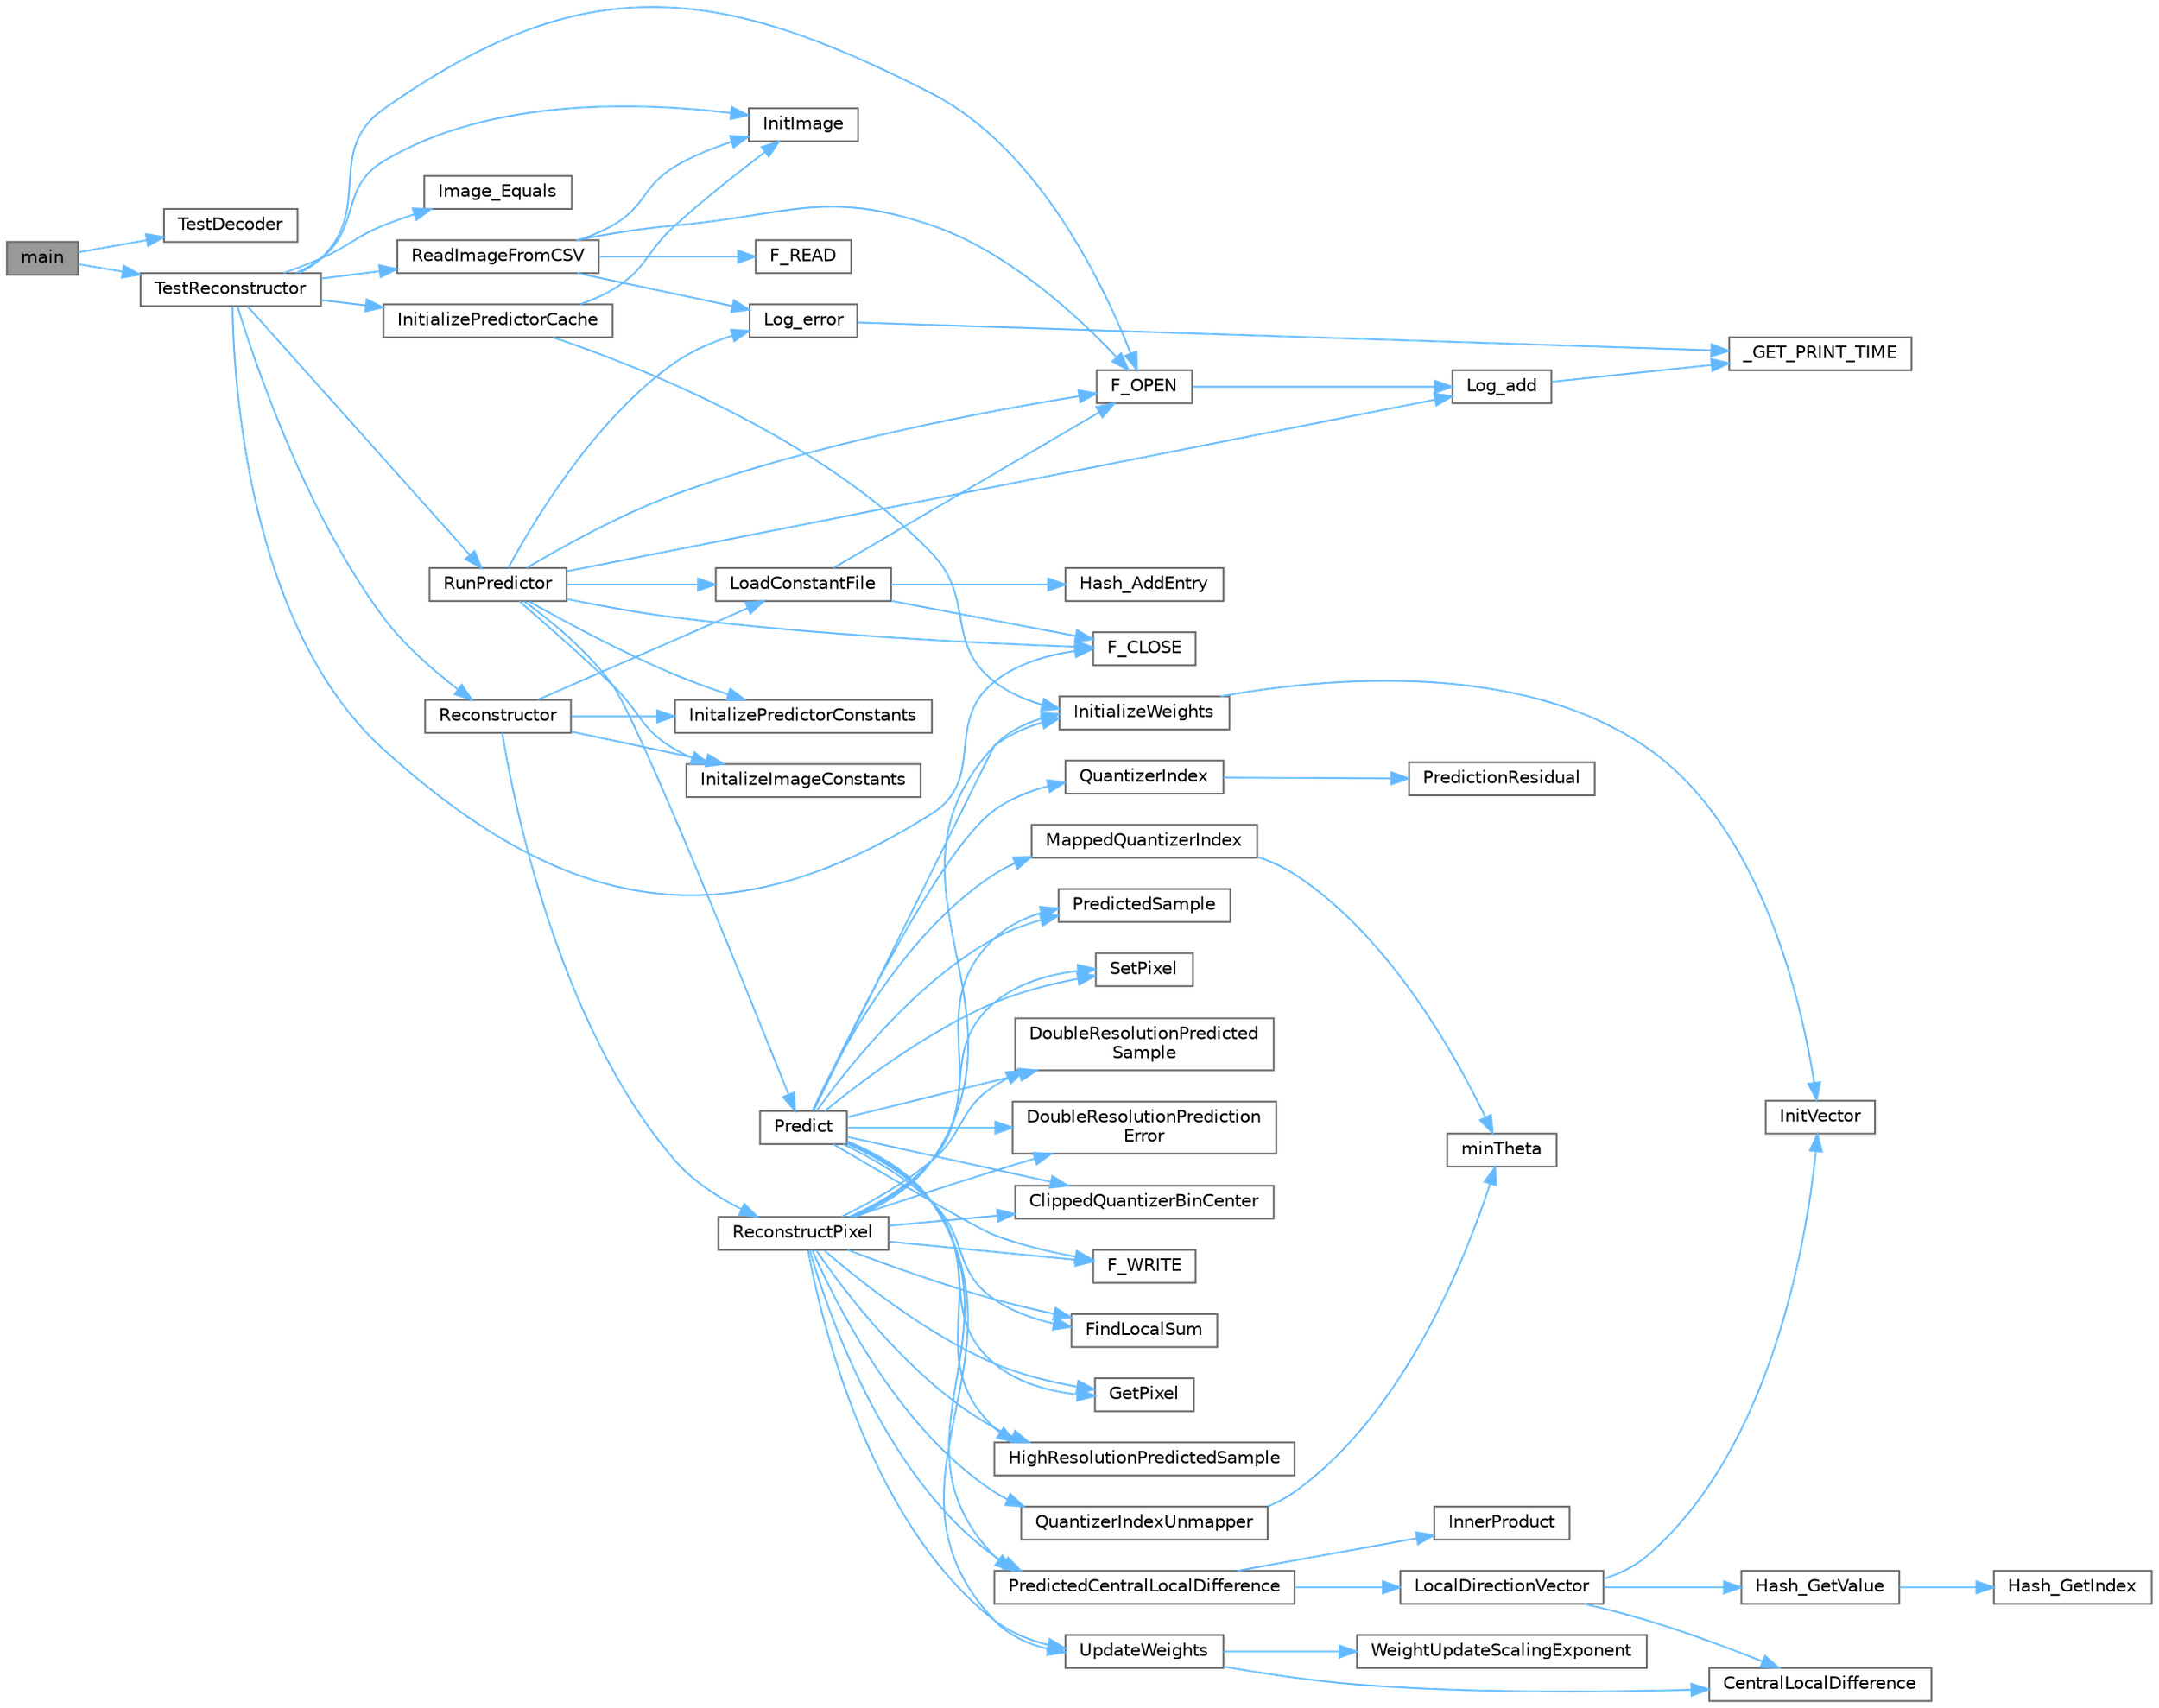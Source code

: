 digraph "main"
{
 // LATEX_PDF_SIZE
  bgcolor="transparent";
  edge [fontname=Helvetica,fontsize=10,labelfontname=Helvetica,labelfontsize=10];
  node [fontname=Helvetica,fontsize=10,shape=box,height=0.2,width=0.4];
  rankdir="LR";
  Node1 [id="Node000001",label="main",height=0.2,width=0.4,color="gray40", fillcolor="grey60", style="filled", fontcolor="black",tooltip=" "];
  Node1 -> Node2 [id="edge147_Node000001_Node000002",color="steelblue1",style="solid",tooltip=" "];
  Node2 [id="Node000002",label="TestDecoder",height=0.2,width=0.4,color="grey40", fillcolor="white", style="filled",URL="$d6/d19/decoder_8c.html#a760ca18536e4e5b09a2cad3509f700ba",tooltip=" "];
  Node1 -> Node3 [id="edge148_Node000001_Node000003",color="steelblue1",style="solid",tooltip=" "];
  Node3 [id="Node000003",label="TestReconstructor",height=0.2,width=0.4,color="grey40", fillcolor="white", style="filled",URL="$d6/dce/reconstructor_8c.html#aadb567bbc159d00d6334e2eb36e6e253",tooltip=" "];
  Node3 -> Node4 [id="edge149_Node000003_Node000004",color="steelblue1",style="solid",tooltip=" "];
  Node4 [id="Node000004",label="F_CLOSE",height=0.2,width=0.4,color="grey40", fillcolor="white", style="filled",URL="$d9/da2/file___i_o_8c.html#ad62e6a72675aa7b389460e97f4e6d998",tooltip=" "];
  Node3 -> Node5 [id="edge150_Node000003_Node000005",color="steelblue1",style="solid",tooltip=" "];
  Node5 [id="Node000005",label="F_OPEN",height=0.2,width=0.4,color="grey40", fillcolor="white", style="filled",URL="$d9/da2/file___i_o_8c.html#a05d25080a4592a86386f6d0d3d48496c",tooltip=" "];
  Node5 -> Node6 [id="edge151_Node000005_Node000006",color="steelblue1",style="solid",tooltip=" "];
  Node6 [id="Node000006",label="Log_add",height=0.2,width=0.4,color="grey40", fillcolor="white", style="filled",URL="$d7/d02/logs_8c.html#a61353ebf0328d8bd1f61f224305e64bb",tooltip=" "];
  Node6 -> Node7 [id="edge152_Node000006_Node000007",color="steelblue1",style="solid",tooltip=" "];
  Node7 [id="Node000007",label="_GET_PRINT_TIME",height=0.2,width=0.4,color="grey40", fillcolor="white", style="filled",URL="$d7/d02/logs_8c.html#a89eb41300c751659cb27ad5955449bdc",tooltip=" "];
  Node3 -> Node8 [id="edge153_Node000003_Node000008",color="steelblue1",style="solid",tooltip=" "];
  Node8 [id="Node000008",label="Image_Equals",height=0.2,width=0.4,color="grey40", fillcolor="white", style="filled",URL="$d3/d10/image_8c.html#a1aeeb4864b63110b92099384a7a21fa8",tooltip=" "];
  Node3 -> Node9 [id="edge154_Node000003_Node000009",color="steelblue1",style="solid",tooltip=" "];
  Node9 [id="Node000009",label="InitializePredictorCache",height=0.2,width=0.4,color="grey40", fillcolor="white", style="filled",URL="$dc/d99/cache__predictor_8c.html#a596c51dc78ec695dccf12414da82bbf5",tooltip=" "];
  Node9 -> Node10 [id="edge155_Node000009_Node000010",color="steelblue1",style="solid",tooltip=" "];
  Node10 [id="Node000010",label="InitializeWeights",height=0.2,width=0.4,color="grey40", fillcolor="white", style="filled",URL="$d0/d26/weights_8c.html#adcc753ae7048085817bd2c37b471f739",tooltip=" "];
  Node10 -> Node11 [id="edge156_Node000010_Node000011",color="steelblue1",style="solid",tooltip=" "];
  Node11 [id="Node000011",label="InitVector",height=0.2,width=0.4,color="grey40", fillcolor="white", style="filled",URL="$df/d91/linear__algebra_8c.html#ab9661c8e10293140db24d4b650785939",tooltip=" "];
  Node9 -> Node12 [id="edge157_Node000009_Node000012",color="steelblue1",style="solid",tooltip=" "];
  Node12 [id="Node000012",label="InitImage",height=0.2,width=0.4,color="grey40", fillcolor="white", style="filled",URL="$d3/d10/image_8c.html#a61b8047c5bba5a89979d65847e4103b1",tooltip=" "];
  Node3 -> Node12 [id="edge158_Node000003_Node000012",color="steelblue1",style="solid",tooltip=" "];
  Node3 -> Node13 [id="edge159_Node000003_Node000013",color="steelblue1",style="solid",tooltip=" "];
  Node13 [id="Node000013",label="ReadImageFromCSV",height=0.2,width=0.4,color="grey40", fillcolor="white", style="filled",URL="$df/df6/csv-io_8c.html#aba677341d6fd704867c56e0b5d6f3fc3",tooltip=" "];
  Node13 -> Node5 [id="edge160_Node000013_Node000005",color="steelblue1",style="solid",tooltip=" "];
  Node13 -> Node14 [id="edge161_Node000013_Node000014",color="steelblue1",style="solid",tooltip=" "];
  Node14 [id="Node000014",label="F_READ",height=0.2,width=0.4,color="grey40", fillcolor="white", style="filled",URL="$d9/da2/file___i_o_8c.html#a6d14febd2771048b4a06dd86ea17718d",tooltip=" "];
  Node13 -> Node12 [id="edge162_Node000013_Node000012",color="steelblue1",style="solid",tooltip=" "];
  Node13 -> Node15 [id="edge163_Node000013_Node000015",color="steelblue1",style="solid",tooltip=" "];
  Node15 [id="Node000015",label="Log_error",height=0.2,width=0.4,color="grey40", fillcolor="white", style="filled",URL="$d7/d02/logs_8c.html#ad795690a809192117add6898be812267",tooltip=" "];
  Node15 -> Node7 [id="edge164_Node000015_Node000007",color="steelblue1",style="solid",tooltip=" "];
  Node3 -> Node16 [id="edge165_Node000003_Node000016",color="steelblue1",style="solid",tooltip=" "];
  Node16 [id="Node000016",label="Reconstructor",height=0.2,width=0.4,color="grey40", fillcolor="white", style="filled",URL="$d6/dce/reconstructor_8c.html#ad0d5b55646a3018075f07ae472ddb312",tooltip=" "];
  Node16 -> Node17 [id="edge166_Node000016_Node000017",color="steelblue1",style="solid",tooltip=" "];
  Node17 [id="Node000017",label="InitalizeImageConstants",height=0.2,width=0.4,color="grey40", fillcolor="white", style="filled",URL="$d4/df3/constants_8c.html#af84e7b9bd8c4fa1203b0040adf941d8d",tooltip=" "];
  Node16 -> Node18 [id="edge167_Node000016_Node000018",color="steelblue1",style="solid",tooltip=" "];
  Node18 [id="Node000018",label="InitalizePredictorConstants",height=0.2,width=0.4,color="grey40", fillcolor="white", style="filled",URL="$d4/df3/constants_8c.html#a6acd65af9a2f057ad3f0891038799e5b",tooltip=" "];
  Node16 -> Node19 [id="edge168_Node000016_Node000019",color="steelblue1",style="solid",tooltip=" "];
  Node19 [id="Node000019",label="LoadConstantFile",height=0.2,width=0.4,color="grey40", fillcolor="white", style="filled",URL="$dd/ded/load__constants_8c.html#a5d642038360b72b886a5eb66e3efd14a",tooltip=" "];
  Node19 -> Node4 [id="edge169_Node000019_Node000004",color="steelblue1",style="solid",tooltip=" "];
  Node19 -> Node5 [id="edge170_Node000019_Node000005",color="steelblue1",style="solid",tooltip=" "];
  Node19 -> Node20 [id="edge171_Node000019_Node000020",color="steelblue1",style="solid",tooltip=" "];
  Node20 [id="Node000020",label="Hash_AddEntry",height=0.2,width=0.4,color="grey40", fillcolor="white", style="filled",URL="$d2/daf/hash__table_8c.html#af0c750fb9a54f590b713d6526ed263fc",tooltip=" "];
  Node16 -> Node21 [id="edge172_Node000016_Node000021",color="steelblue1",style="solid",tooltip=" "];
  Node21 [id="Node000021",label="ReconstructPixel",height=0.2,width=0.4,color="grey40", fillcolor="white", style="filled",URL="$d6/dce/reconstructor_8c.html#aeb6c4d18e6fc666235f8ef7464d1ae29",tooltip=" "];
  Node21 -> Node22 [id="edge173_Node000021_Node000022",color="steelblue1",style="solid",tooltip=" "];
  Node22 [id="Node000022",label="ClippedQuantizerBinCenter",height=0.2,width=0.4,color="grey40", fillcolor="white", style="filled",URL="$dc/df1/quantizer_8c.html#a9d745aa249b8a9cde3f83899b563dcc5",tooltip=" "];
  Node21 -> Node23 [id="edge174_Node000021_Node000023",color="steelblue1",style="solid",tooltip=" "];
  Node23 [id="Node000023",label="DoubleResolutionPredicted\lSample",height=0.2,width=0.4,color="grey40", fillcolor="white", style="filled",URL="$d7/d58/sample__representative_8c.html#a6c60474c610dc64773816bc445efeb77",tooltip=" "];
  Node21 -> Node24 [id="edge175_Node000021_Node000024",color="steelblue1",style="solid",tooltip=" "];
  Node24 [id="Node000024",label="DoubleResolutionPrediction\lError",height=0.2,width=0.4,color="grey40", fillcolor="white", style="filled",URL="$d0/d26/weights_8c.html#a286baab1384ff25cf7cf4c2061f15c4c",tooltip=" "];
  Node21 -> Node25 [id="edge176_Node000021_Node000025",color="steelblue1",style="solid",tooltip=" "];
  Node25 [id="Node000025",label="F_WRITE",height=0.2,width=0.4,color="grey40", fillcolor="white", style="filled",URL="$d9/da2/file___i_o_8c.html#a94d988ea4ce93357f56c0191584246a6",tooltip=" "];
  Node21 -> Node26 [id="edge177_Node000021_Node000026",color="steelblue1",style="solid",tooltip=" "];
  Node26 [id="Node000026",label="FindLocalSum",height=0.2,width=0.4,color="grey40", fillcolor="white", style="filled",URL="$db/d31/local__sum_8c.html#a1f0a6a3443597dab4881bb94fbc35f41",tooltip=" "];
  Node21 -> Node27 [id="edge178_Node000021_Node000027",color="steelblue1",style="solid",tooltip=" "];
  Node27 [id="Node000027",label="GetPixel",height=0.2,width=0.4,color="grey40", fillcolor="white", style="filled",URL="$d3/d10/image_8c.html#a78477801fe183cdf32e60df1c92b7320",tooltip=" "];
  Node21 -> Node28 [id="edge179_Node000021_Node000028",color="steelblue1",style="solid",tooltip=" "];
  Node28 [id="Node000028",label="HighResolutionPredictedSample",height=0.2,width=0.4,color="grey40", fillcolor="white", style="filled",URL="$d7/d58/sample__representative_8c.html#a441e8d0fe639d45889aab5b88c4138f4",tooltip=" "];
  Node21 -> Node10 [id="edge180_Node000021_Node000010",color="steelblue1",style="solid",tooltip=" "];
  Node21 -> Node29 [id="edge181_Node000021_Node000029",color="steelblue1",style="solid",tooltip=" "];
  Node29 [id="Node000029",label="PredictedCentralLocalDifference",height=0.2,width=0.4,color="grey40", fillcolor="white", style="filled",URL="$d8/d97/local__differences_8c.html#a36ddae4ef0f34ba3f7402469253bb6b6",tooltip=" "];
  Node29 -> Node30 [id="edge182_Node000029_Node000030",color="steelblue1",style="solid",tooltip=" "];
  Node30 [id="Node000030",label="InnerProduct",height=0.2,width=0.4,color="grey40", fillcolor="white", style="filled",URL="$df/d91/linear__algebra_8c.html#a46ade3794d4b4d5cc1eaf983858507ef",tooltip=" "];
  Node29 -> Node31 [id="edge183_Node000029_Node000031",color="steelblue1",style="solid",tooltip=" "];
  Node31 [id="Node000031",label="LocalDirectionVector",height=0.2,width=0.4,color="grey40", fillcolor="white", style="filled",URL="$d8/d97/local__differences_8c.html#a92b3b535f0c13d4ec28dab8b13713262",tooltip=" "];
  Node31 -> Node32 [id="edge184_Node000031_Node000032",color="steelblue1",style="solid",tooltip=" "];
  Node32 [id="Node000032",label="CentralLocalDifference",height=0.2,width=0.4,color="grey40", fillcolor="white", style="filled",URL="$d8/d97/local__differences_8c.html#a37d2cf3f48b1b2c436f630a2b649cf52",tooltip=" "];
  Node31 -> Node33 [id="edge185_Node000031_Node000033",color="steelblue1",style="solid",tooltip=" "];
  Node33 [id="Node000033",label="Hash_GetValue",height=0.2,width=0.4,color="grey40", fillcolor="white", style="filled",URL="$d2/daf/hash__table_8c.html#a27578c1b5a3ab68d8f144ed86ea72cc2",tooltip=" "];
  Node33 -> Node34 [id="edge186_Node000033_Node000034",color="steelblue1",style="solid",tooltip=" "];
  Node34 [id="Node000034",label="Hash_GetIndex",height=0.2,width=0.4,color="grey40", fillcolor="white", style="filled",URL="$d2/daf/hash__table_8c.html#a7026562de200bd5e9813f101d9eb614b",tooltip=" "];
  Node31 -> Node11 [id="edge187_Node000031_Node000011",color="steelblue1",style="solid",tooltip=" "];
  Node21 -> Node35 [id="edge188_Node000021_Node000035",color="steelblue1",style="solid",tooltip=" "];
  Node35 [id="Node000035",label="PredictedSample",height=0.2,width=0.4,color="grey40", fillcolor="white", style="filled",URL="$d7/d58/sample__representative_8c.html#a14cff7c59ac94b0387e8b95a433521e9",tooltip=" "];
  Node21 -> Node36 [id="edge189_Node000021_Node000036",color="steelblue1",style="solid",tooltip=" "];
  Node36 [id="Node000036",label="QuantizerIndexUnmapper",height=0.2,width=0.4,color="grey40", fillcolor="white", style="filled",URL="$dc/df1/quantizer_8c.html#ae85d34759565d8a3ab498494786c395b",tooltip=" "];
  Node36 -> Node37 [id="edge190_Node000036_Node000037",color="steelblue1",style="solid",tooltip=" "];
  Node37 [id="Node000037",label="minTheta",height=0.2,width=0.4,color="grey40", fillcolor="white", style="filled",URL="$dc/df1/quantizer_8c.html#ae831d86258458d0a68d3d2143db43d19",tooltip=" "];
  Node21 -> Node38 [id="edge191_Node000021_Node000038",color="steelblue1",style="solid",tooltip=" "];
  Node38 [id="Node000038",label="SetPixel",height=0.2,width=0.4,color="grey40", fillcolor="white", style="filled",URL="$d3/d10/image_8c.html#aefaa1253ccc17864ac32b9d685b821d4",tooltip=" "];
  Node21 -> Node39 [id="edge192_Node000021_Node000039",color="steelblue1",style="solid",tooltip=" "];
  Node39 [id="Node000039",label="UpdateWeights",height=0.2,width=0.4,color="grey40", fillcolor="white", style="filled",URL="$d0/d26/weights_8c.html#a805706f7af2f212bc46076319fcec535",tooltip=" "];
  Node39 -> Node32 [id="edge193_Node000039_Node000032",color="steelblue1",style="solid",tooltip=" "];
  Node39 -> Node40 [id="edge194_Node000039_Node000040",color="steelblue1",style="solid",tooltip=" "];
  Node40 [id="Node000040",label="WeightUpdateScalingExponent",height=0.2,width=0.4,color="grey40", fillcolor="white", style="filled",URL="$d0/d26/weights_8c.html#a17984670eb20b6ea122fb1e90a50dc75",tooltip=" "];
  Node3 -> Node41 [id="edge195_Node000003_Node000041",color="steelblue1",style="solid",tooltip=" "];
  Node41 [id="Node000041",label="RunPredictor",height=0.2,width=0.4,color="grey40", fillcolor="white", style="filled",URL="$db/d25/predictor_8c.html#a4a94804509574a94d896a4164802bcd2",tooltip=" "];
  Node41 -> Node4 [id="edge196_Node000041_Node000004",color="steelblue1",style="solid",tooltip=" "];
  Node41 -> Node5 [id="edge197_Node000041_Node000005",color="steelblue1",style="solid",tooltip=" "];
  Node41 -> Node17 [id="edge198_Node000041_Node000017",color="steelblue1",style="solid",tooltip=" "];
  Node41 -> Node18 [id="edge199_Node000041_Node000018",color="steelblue1",style="solid",tooltip=" "];
  Node41 -> Node19 [id="edge200_Node000041_Node000019",color="steelblue1",style="solid",tooltip=" "];
  Node41 -> Node6 [id="edge201_Node000041_Node000006",color="steelblue1",style="solid",tooltip=" "];
  Node41 -> Node15 [id="edge202_Node000041_Node000015",color="steelblue1",style="solid",tooltip=" "];
  Node41 -> Node42 [id="edge203_Node000041_Node000042",color="steelblue1",style="solid",tooltip=" "];
  Node42 [id="Node000042",label="Predict",height=0.2,width=0.4,color="grey40", fillcolor="white", style="filled",URL="$db/d25/predictor_8c.html#a498daa18fb3529e8fffc3fff08e6bef6",tooltip=" "];
  Node42 -> Node22 [id="edge204_Node000042_Node000022",color="steelblue1",style="solid",tooltip=" "];
  Node42 -> Node23 [id="edge205_Node000042_Node000023",color="steelblue1",style="solid",tooltip=" "];
  Node42 -> Node24 [id="edge206_Node000042_Node000024",color="steelblue1",style="solid",tooltip=" "];
  Node42 -> Node25 [id="edge207_Node000042_Node000025",color="steelblue1",style="solid",tooltip=" "];
  Node42 -> Node26 [id="edge208_Node000042_Node000026",color="steelblue1",style="solid",tooltip=" "];
  Node42 -> Node27 [id="edge209_Node000042_Node000027",color="steelblue1",style="solid",tooltip=" "];
  Node42 -> Node28 [id="edge210_Node000042_Node000028",color="steelblue1",style="solid",tooltip=" "];
  Node42 -> Node10 [id="edge211_Node000042_Node000010",color="steelblue1",style="solid",tooltip=" "];
  Node42 -> Node43 [id="edge212_Node000042_Node000043",color="steelblue1",style="solid",tooltip=" "];
  Node43 [id="Node000043",label="MappedQuantizerIndex",height=0.2,width=0.4,color="grey40", fillcolor="white", style="filled",URL="$dc/df1/quantizer_8c.html#a1f491e0a435427669942c932394d7c1a",tooltip=" "];
  Node43 -> Node37 [id="edge213_Node000043_Node000037",color="steelblue1",style="solid",tooltip=" "];
  Node42 -> Node29 [id="edge214_Node000042_Node000029",color="steelblue1",style="solid",tooltip=" "];
  Node42 -> Node35 [id="edge215_Node000042_Node000035",color="steelblue1",style="solid",tooltip=" "];
  Node42 -> Node44 [id="edge216_Node000042_Node000044",color="steelblue1",style="solid",tooltip=" "];
  Node44 [id="Node000044",label="QuantizerIndex",height=0.2,width=0.4,color="grey40", fillcolor="white", style="filled",URL="$dc/df1/quantizer_8c.html#afa51bec3d5dfdb41078f60b1a7c454ab",tooltip=" "];
  Node44 -> Node45 [id="edge217_Node000044_Node000045",color="steelblue1",style="solid",tooltip=" "];
  Node45 [id="Node000045",label="PredictionResidual",height=0.2,width=0.4,color="grey40", fillcolor="white", style="filled",URL="$dc/df1/quantizer_8c.html#a93be7d02ed2acce98f53818c98ac6cca",tooltip=" "];
  Node42 -> Node38 [id="edge218_Node000042_Node000038",color="steelblue1",style="solid",tooltip=" "];
  Node42 -> Node39 [id="edge219_Node000042_Node000039",color="steelblue1",style="solid",tooltip=" "];
}
